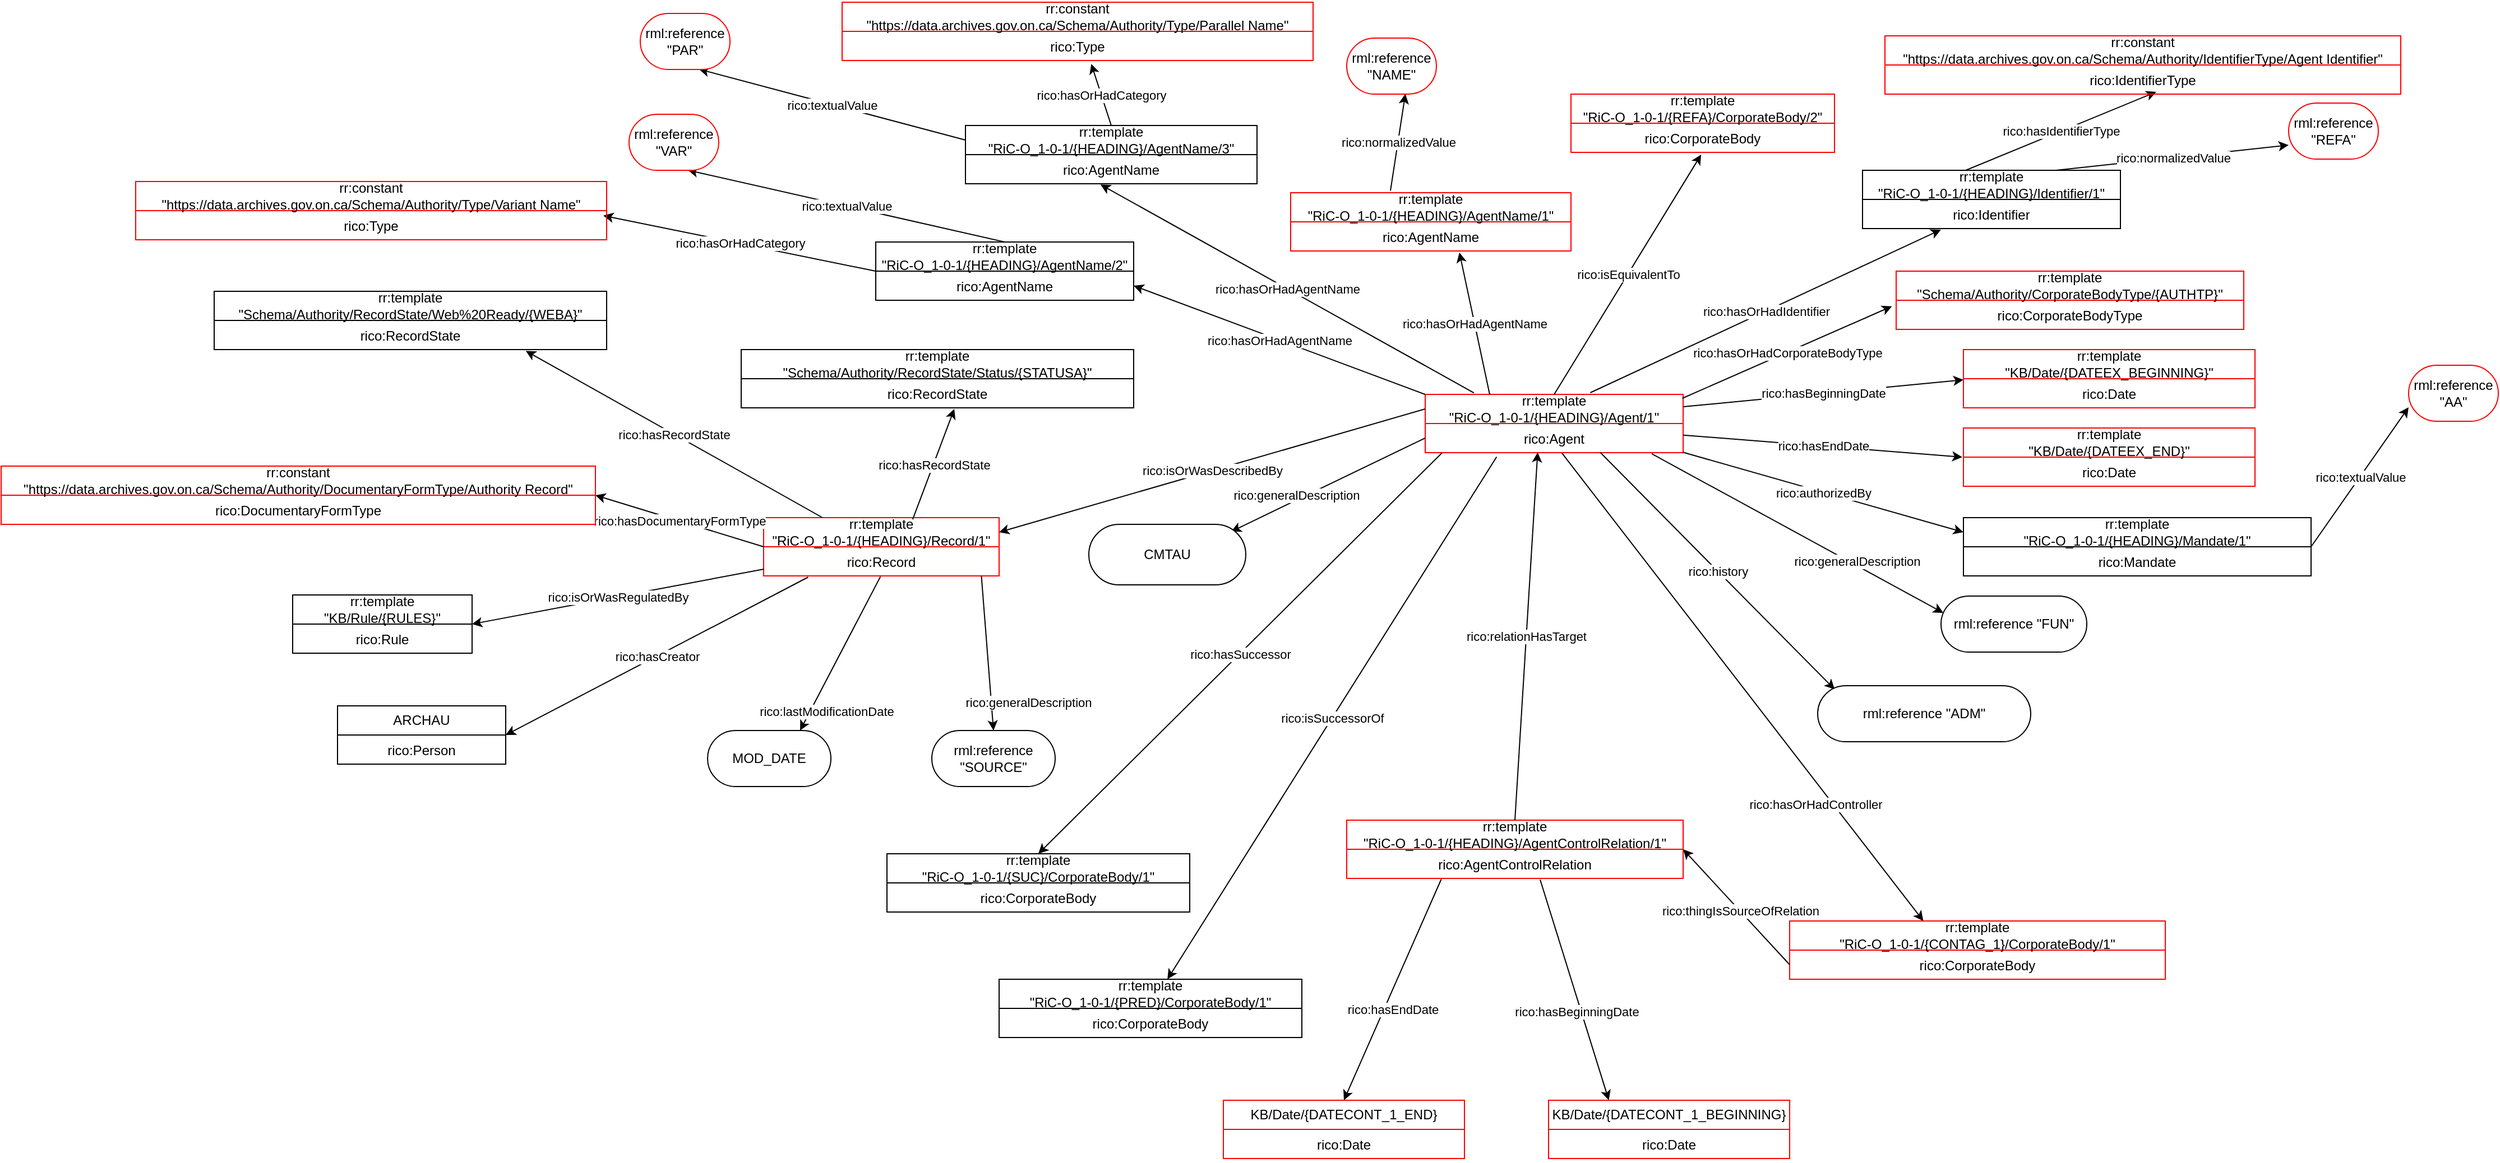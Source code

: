 <mxfile version="24.7.7">
  <diagram name="Page-1" id="JNRxnBV9_3tvGunqLC9R">
    <mxGraphModel dx="3054" dy="566" grid="1" gridSize="10" guides="1" tooltips="1" connect="1" arrows="1" fold="1" page="1" pageScale="1" pageWidth="850" pageHeight="1100" background="#FFFFFF" math="0" shadow="0">
      <root>
        <mxCell id="0" />
        <mxCell id="1" parent="0" />
        <mxCell id="gmwnegnUR_CNORKRYM6Y-1" value="&lt;div&gt;&lt;span style=&quot;background-color: initial;&quot;&gt;rr:template&lt;br&gt;&quot;RiC-O_1-0-1/&lt;/span&gt;{HEADING}/Agent/1&quot;&lt;/div&gt;" style="swimlane;fontStyle=0;childLayout=stackLayout;horizontal=1;startSize=26;fillColor=none;horizontalStack=0;resizeParent=1;resizeParentMax=0;resizeLast=0;collapsible=1;marginBottom=0;whiteSpace=wrap;html=1;strokeColor=#FF0000;" parent="1" vertex="1">
          <mxGeometry x="240" y="370" width="230" height="52" as="geometry" />
        </mxCell>
        <mxCell id="gmwnegnUR_CNORKRYM6Y-2" value="rico:Agent" style="text;strokeColor=none;fillColor=none;align=center;verticalAlign=top;spacingLeft=4;spacingRight=4;overflow=hidden;rotatable=0;points=[[0,0.5],[1,0.5]];portConstraint=eastwest;whiteSpace=wrap;html=1;" parent="gmwnegnUR_CNORKRYM6Y-1" vertex="1">
          <mxGeometry y="26" width="230" height="26" as="geometry" />
        </mxCell>
        <mxCell id="gmwnegnUR_CNORKRYM6Y-10" value="" style="endArrow=classic;html=1;rounded=0;exitX=0.356;exitY=-0.034;exitDx=0;exitDy=0;exitPerimeter=0;entryX=0.654;entryY=0.996;entryDx=0;entryDy=0;entryPerimeter=0;" parent="1" source="iiJ8OJKaNMLrSCaLO3TT-1" target="gmwnegnUR_CNORKRYM6Y-12" edge="1">
          <mxGeometry relative="1" as="geometry">
            <mxPoint x="230" y="180" as="sourcePoint" />
            <mxPoint x="190" y="130" as="targetPoint" />
          </mxGeometry>
        </mxCell>
        <mxCell id="gmwnegnUR_CNORKRYM6Y-11" value="rico:normalizedValue" style="edgeLabel;resizable=0;html=1;;align=center;verticalAlign=middle;" parent="gmwnegnUR_CNORKRYM6Y-10" connectable="0" vertex="1">
          <mxGeometry relative="1" as="geometry" />
        </mxCell>
        <mxCell id="gmwnegnUR_CNORKRYM6Y-12" value="rml:reference &quot;NAME&quot;" style="html=1;whiteSpace=wrap;rounded=1;arcSize=50;strokeColor=#FF0000;" parent="1" vertex="1">
          <mxGeometry x="170" y="52" width="80" height="50" as="geometry" />
        </mxCell>
        <mxCell id="gmwnegnUR_CNORKRYM6Y-13" value="&lt;span style=&quot;background-color: initial;&quot;&gt;rr:template&lt;br&gt;&quot;RiC-O_1-0-1/&lt;/span&gt;{HEADING}/Identifier/1&quot;" style="swimlane;fontStyle=0;childLayout=stackLayout;horizontal=1;startSize=26;fillColor=none;horizontalStack=0;resizeParent=1;resizeParentMax=0;resizeLast=0;collapsible=1;marginBottom=0;whiteSpace=wrap;html=1;" parent="1" vertex="1">
          <mxGeometry x="630" y="170" width="230" height="52" as="geometry">
            <mxRectangle x="981" y="570" width="50" height="40" as="alternateBounds" />
          </mxGeometry>
        </mxCell>
        <mxCell id="gmwnegnUR_CNORKRYM6Y-14" value="rico:Identifier&lt;div&gt;&lt;br&gt;&lt;/div&gt;" style="text;strokeColor=none;fillColor=none;align=center;verticalAlign=top;spacingLeft=4;spacingRight=4;overflow=hidden;rotatable=0;points=[[0,0.5],[1,0.5]];portConstraint=eastwest;whiteSpace=wrap;html=1;" parent="gmwnegnUR_CNORKRYM6Y-13" vertex="1">
          <mxGeometry y="26" width="230" height="26" as="geometry" />
        </mxCell>
        <mxCell id="gmwnegnUR_CNORKRYM6Y-16" value="" style="endArrow=classic;html=1;rounded=0;entryX=0.304;entryY=1.038;entryDx=0;entryDy=0;entryPerimeter=0;exitX=0.64;exitY=-0.029;exitDx=0;exitDy=0;exitPerimeter=0;" parent="1" source="gmwnegnUR_CNORKRYM6Y-1" target="gmwnegnUR_CNORKRYM6Y-14" edge="1">
          <mxGeometry relative="1" as="geometry">
            <mxPoint x="410" y="350" as="sourcePoint" />
            <mxPoint x="490" y="300" as="targetPoint" />
          </mxGeometry>
        </mxCell>
        <mxCell id="gmwnegnUR_CNORKRYM6Y-17" value="rico:hasOrHadIdentifier" style="edgeLabel;resizable=0;html=1;;align=center;verticalAlign=middle;" parent="gmwnegnUR_CNORKRYM6Y-16" connectable="0" vertex="1">
          <mxGeometry relative="1" as="geometry" />
        </mxCell>
        <mxCell id="gmwnegnUR_CNORKRYM6Y-18" value="" style="endArrow=classic;html=1;rounded=0;exitX=0.4;exitY=0;exitDx=0;exitDy=0;exitPerimeter=0;entryX=0.526;entryY=0.923;entryDx=0;entryDy=0;entryPerimeter=0;" parent="1" source="gmwnegnUR_CNORKRYM6Y-13" target="lstVy3rX84DfsURla7Zy-17" edge="1">
          <mxGeometry relative="1" as="geometry">
            <mxPoint x="320" y="60" as="sourcePoint" />
            <mxPoint x="810" y="140" as="targetPoint" />
          </mxGeometry>
        </mxCell>
        <mxCell id="gmwnegnUR_CNORKRYM6Y-19" value="rico:hasIdentifierType" style="edgeLabel;resizable=0;html=1;;align=center;verticalAlign=middle;" parent="gmwnegnUR_CNORKRYM6Y-18" connectable="0" vertex="1">
          <mxGeometry relative="1" as="geometry" />
        </mxCell>
        <mxCell id="iiJ8OJKaNMLrSCaLO3TT-1" value="&lt;div&gt;&lt;span style=&quot;background-color: initial;&quot;&gt;rr:template&lt;br&gt;&quot;RiC-O_1-0-1/&lt;/span&gt;{HEADING}/AgentName/1&quot;&lt;/div&gt;" style="swimlane;fontStyle=0;childLayout=stackLayout;horizontal=1;startSize=26;fillColor=none;horizontalStack=0;resizeParent=1;resizeParentMax=0;resizeLast=0;collapsible=1;marginBottom=0;whiteSpace=wrap;html=1;strokeColor=#FF0000;" parent="1" vertex="1">
          <mxGeometry x="120" y="190" width="250" height="52" as="geometry">
            <mxRectangle x="981" y="570" width="50" height="40" as="alternateBounds" />
          </mxGeometry>
        </mxCell>
        <mxCell id="iiJ8OJKaNMLrSCaLO3TT-2" value="rico:AgentName&lt;div&gt;&lt;br&gt;&lt;/div&gt;" style="text;strokeColor=none;fillColor=none;align=center;verticalAlign=top;spacingLeft=4;spacingRight=4;overflow=hidden;rotatable=0;points=[[0,0.5],[1,0.5]];portConstraint=eastwest;whiteSpace=wrap;html=1;" parent="iiJ8OJKaNMLrSCaLO3TT-1" vertex="1">
          <mxGeometry y="26" width="250" height="26" as="geometry" />
        </mxCell>
        <mxCell id="iiJ8OJKaNMLrSCaLO3TT-3" value="" style="endArrow=classic;html=1;rounded=0;exitX=0.25;exitY=0;exitDx=0;exitDy=0;entryX=0.602;entryY=1.051;entryDx=0;entryDy=0;entryPerimeter=0;" parent="1" source="gmwnegnUR_CNORKRYM6Y-1" target="iiJ8OJKaNMLrSCaLO3TT-2" edge="1">
          <mxGeometry relative="1" as="geometry">
            <mxPoint x="330" y="362" as="sourcePoint" />
            <mxPoint x="280" y="280" as="targetPoint" />
          </mxGeometry>
        </mxCell>
        <mxCell id="iiJ8OJKaNMLrSCaLO3TT-4" value="rico:hasOrHadAgentName" style="edgeLabel;resizable=0;html=1;;align=center;verticalAlign=middle;" parent="iiJ8OJKaNMLrSCaLO3TT-3" connectable="0" vertex="1">
          <mxGeometry relative="1" as="geometry" />
        </mxCell>
        <mxCell id="iiJ8OJKaNMLrSCaLO3TT-5" value="&lt;div&gt;&lt;span style=&quot;background-color: initial;&quot;&gt;rr:template&lt;br&gt;&quot;&lt;/span&gt;&lt;span style=&quot;background-color: initial;&quot;&gt;Schema/Authority/&lt;/span&gt;&lt;span style=&quot;background-color: initial;&quot;&gt;CorporateBodyType&lt;/span&gt;&lt;span style=&quot;background-color: initial;&quot;&gt;/&lt;/span&gt;&lt;span style=&quot;background-color: initial;&quot;&gt;{AUTHTP}&quot;&lt;/span&gt;&lt;/div&gt;" style="swimlane;fontStyle=0;childLayout=stackLayout;horizontal=1;startSize=26;fillColor=none;horizontalStack=0;resizeParent=1;resizeParentMax=0;resizeLast=0;collapsible=1;marginBottom=0;whiteSpace=wrap;html=1;strokeColor=#FF0000;" parent="1" vertex="1">
          <mxGeometry x="660" y="260" width="310" height="52" as="geometry">
            <mxRectangle x="981" y="570" width="50" height="40" as="alternateBounds" />
          </mxGeometry>
        </mxCell>
        <mxCell id="iiJ8OJKaNMLrSCaLO3TT-6" value="rico:CorporateBodyType&lt;div&gt;&lt;br&gt;&lt;/div&gt;" style="text;strokeColor=none;fillColor=none;align=center;verticalAlign=top;spacingLeft=4;spacingRight=4;overflow=hidden;rotatable=0;points=[[0,0.5],[1,0.5]];portConstraint=eastwest;whiteSpace=wrap;html=1;" parent="iiJ8OJKaNMLrSCaLO3TT-5" vertex="1">
          <mxGeometry y="26" width="310" height="26" as="geometry" />
        </mxCell>
        <mxCell id="iiJ8OJKaNMLrSCaLO3TT-7" value="" style="endArrow=classic;html=1;rounded=0;entryX=-0.012;entryY=0.205;entryDx=0;entryDy=0;entryPerimeter=0;exitX=0.997;exitY=0.067;exitDx=0;exitDy=0;exitPerimeter=0;" parent="1" source="gmwnegnUR_CNORKRYM6Y-1" target="iiJ8OJKaNMLrSCaLO3TT-6" edge="1">
          <mxGeometry relative="1" as="geometry">
            <mxPoint x="470" y="390" as="sourcePoint" />
            <mxPoint x="690" y="390" as="targetPoint" />
          </mxGeometry>
        </mxCell>
        <mxCell id="iiJ8OJKaNMLrSCaLO3TT-8" value="rico:hasOrHadCorporateBodyType" style="edgeLabel;resizable=0;html=1;;align=center;verticalAlign=middle;" parent="iiJ8OJKaNMLrSCaLO3TT-7" connectable="0" vertex="1">
          <mxGeometry relative="1" as="geometry" />
        </mxCell>
        <mxCell id="iiJ8OJKaNMLrSCaLO3TT-9" value="" style="endArrow=classic;html=1;rounded=0;exitX=1.001;exitY=0.212;exitDx=0;exitDy=0;exitPerimeter=0;entryX=0;entryY=0.038;entryDx=0;entryDy=0;strokeColor=#000000;entryPerimeter=0;" parent="1" source="gmwnegnUR_CNORKRYM6Y-1" target="iiJ8OJKaNMLrSCaLO3TT-12" edge="1">
          <mxGeometry relative="1" as="geometry">
            <mxPoint x="500" y="400.0" as="sourcePoint" />
            <mxPoint x="720" y="360" as="targetPoint" />
          </mxGeometry>
        </mxCell>
        <mxCell id="iiJ8OJKaNMLrSCaLO3TT-10" value="rico:hasBeginningDate" style="edgeLabel;resizable=0;html=1;;align=center;verticalAlign=middle;" parent="iiJ8OJKaNMLrSCaLO3TT-9" connectable="0" vertex="1">
          <mxGeometry relative="1" as="geometry" />
        </mxCell>
        <mxCell id="iiJ8OJKaNMLrSCaLO3TT-11" value="&lt;span style=&quot;background-color: initial;&quot;&gt;rr:template&lt;br&gt;&lt;/span&gt;&lt;div&gt;&lt;span style=&quot;background-color: initial;&quot;&gt;&quot;KB/Date&lt;/span&gt;&lt;span style=&quot;background-color: initial;&quot;&gt;/{&lt;/span&gt;DATEEX_BEGINNING}&quot;&lt;/div&gt;" style="swimlane;fontStyle=0;childLayout=stackLayout;horizontal=1;startSize=26;fillColor=none;horizontalStack=0;resizeParent=1;resizeParentMax=0;resizeLast=0;collapsible=1;marginBottom=0;whiteSpace=wrap;html=1;strokeColor=#FF0000;" parent="1" vertex="1">
          <mxGeometry x="720" y="330" width="260" height="52" as="geometry" />
        </mxCell>
        <mxCell id="iiJ8OJKaNMLrSCaLO3TT-12" value="rico:Date" style="text;strokeColor=none;fillColor=none;align=center;verticalAlign=top;spacingLeft=4;spacingRight=4;overflow=hidden;rotatable=0;points=[[0,0.5],[1,0.5]];portConstraint=eastwest;whiteSpace=wrap;html=1;" parent="iiJ8OJKaNMLrSCaLO3TT-11" vertex="1">
          <mxGeometry y="26" width="260" height="26" as="geometry" />
        </mxCell>
        <mxCell id="iiJ8OJKaNMLrSCaLO3TT-17" value="" style="endArrow=classic;html=1;rounded=0;exitX=1.001;exitY=0.397;exitDx=0;exitDy=0;exitPerimeter=0;entryX=-0.004;entryY=0;entryDx=0;entryDy=0;entryPerimeter=0;strokeColor=#000000;" parent="1" source="gmwnegnUR_CNORKRYM6Y-2" target="iiJ8OJKaNMLrSCaLO3TT-20" edge="1">
          <mxGeometry relative="1" as="geometry">
            <mxPoint x="480" y="400.0" as="sourcePoint" />
            <mxPoint x="620" y="400" as="targetPoint" />
          </mxGeometry>
        </mxCell>
        <mxCell id="iiJ8OJKaNMLrSCaLO3TT-18" value="rico:hasEndDate" style="edgeLabel;resizable=0;html=1;;align=center;verticalAlign=middle;" parent="iiJ8OJKaNMLrSCaLO3TT-17" connectable="0" vertex="1">
          <mxGeometry relative="1" as="geometry" />
        </mxCell>
        <mxCell id="iiJ8OJKaNMLrSCaLO3TT-19" value="&lt;span style=&quot;background-color: initial;&quot;&gt;rr:template&lt;br&gt;&lt;/span&gt;&lt;div&gt;&lt;span style=&quot;background-color: initial;&quot;&gt;&quot;KB/Date&lt;/span&gt;&lt;span style=&quot;background-color: initial;&quot;&gt;/{&lt;/span&gt;DATEEX_END}&quot;&lt;/div&gt;" style="swimlane;fontStyle=0;childLayout=stackLayout;horizontal=1;startSize=26;fillColor=none;horizontalStack=0;resizeParent=1;resizeParentMax=0;resizeLast=0;collapsible=1;marginBottom=0;whiteSpace=wrap;html=1;strokeColor=#FF0000;" parent="1" vertex="1">
          <mxGeometry x="720" y="400" width="260" height="52" as="geometry" />
        </mxCell>
        <mxCell id="iiJ8OJKaNMLrSCaLO3TT-20" value="rico:Date" style="text;strokeColor=none;fillColor=none;align=center;verticalAlign=top;spacingLeft=4;spacingRight=4;overflow=hidden;rotatable=0;points=[[0,0.5],[1,0.5]];portConstraint=eastwest;whiteSpace=wrap;html=1;" parent="iiJ8OJKaNMLrSCaLO3TT-19" vertex="1">
          <mxGeometry y="26" width="260" height="26" as="geometry" />
        </mxCell>
        <mxCell id="_-RjwaxhbeTWfwVWe4ke-1" value="&lt;span style=&quot;background-color: initial;&quot;&gt;rr:template&lt;br&gt;&quot;RiC-O_1-0-1/&lt;/span&gt;{HEADING}/Mandate/1&quot;" style="swimlane;fontStyle=0;childLayout=stackLayout;horizontal=1;startSize=26;fillColor=none;horizontalStack=0;resizeParent=1;resizeParentMax=0;resizeLast=0;collapsible=1;marginBottom=0;whiteSpace=wrap;html=1;" parent="1" vertex="1">
          <mxGeometry x="720" y="480" width="310" height="52" as="geometry" />
        </mxCell>
        <mxCell id="_-RjwaxhbeTWfwVWe4ke-2" value="rico:Mandate&lt;div&gt;&lt;br&gt;&lt;/div&gt;" style="text;strokeColor=none;fillColor=none;align=center;verticalAlign=top;spacingLeft=4;spacingRight=4;overflow=hidden;rotatable=0;points=[[0,0.5],[1,0.5]];portConstraint=eastwest;whiteSpace=wrap;html=1;" parent="_-RjwaxhbeTWfwVWe4ke-1" vertex="1">
          <mxGeometry y="26" width="310" height="26" as="geometry" />
        </mxCell>
        <mxCell id="_-RjwaxhbeTWfwVWe4ke-3" value="" style="endArrow=classic;html=1;rounded=0;exitX=0.999;exitY=0.987;exitDx=0;exitDy=0;exitPerimeter=0;entryX=0;entryY=0.25;entryDx=0;entryDy=0;" parent="1" source="gmwnegnUR_CNORKRYM6Y-2" target="_-RjwaxhbeTWfwVWe4ke-1" edge="1">
          <mxGeometry relative="1" as="geometry">
            <mxPoint x="490" y="500" as="sourcePoint" />
            <mxPoint x="630" y="500" as="targetPoint" />
          </mxGeometry>
        </mxCell>
        <mxCell id="_-RjwaxhbeTWfwVWe4ke-4" value="rico:authorizedBy" style="edgeLabel;resizable=0;html=1;;align=center;verticalAlign=middle;" parent="_-RjwaxhbeTWfwVWe4ke-3" connectable="0" vertex="1">
          <mxGeometry relative="1" as="geometry" />
        </mxCell>
        <mxCell id="_-RjwaxhbeTWfwVWe4ke-13" value="" style="endArrow=classic;html=1;rounded=0;exitX=0.678;exitY=0.987;exitDx=0;exitDy=0;exitPerimeter=0;entryX=0.08;entryY=0.067;entryDx=0;entryDy=0;entryPerimeter=0;" parent="1" source="gmwnegnUR_CNORKRYM6Y-2" target="_-RjwaxhbeTWfwVWe4ke-15" edge="1">
          <mxGeometry relative="1" as="geometry">
            <mxPoint x="330" y="540" as="sourcePoint" />
            <mxPoint x="600" y="630" as="targetPoint" />
          </mxGeometry>
        </mxCell>
        <mxCell id="_-RjwaxhbeTWfwVWe4ke-14" value="rico:history" style="edgeLabel;resizable=0;html=1;;align=center;verticalAlign=middle;" parent="_-RjwaxhbeTWfwVWe4ke-13" connectable="0" vertex="1">
          <mxGeometry relative="1" as="geometry" />
        </mxCell>
        <mxCell id="_-RjwaxhbeTWfwVWe4ke-15" value="&lt;div&gt;&lt;span style=&quot;background-color: initial;&quot;&gt;rml:reference &quot;&lt;/span&gt;ADM&lt;span style=&quot;background-color: initial;&quot;&gt;&quot;&lt;/span&gt;&lt;/div&gt;" style="html=1;whiteSpace=wrap;rounded=1;arcSize=50;" parent="1" vertex="1">
          <mxGeometry x="590" y="630" width="190" height="50" as="geometry" />
        </mxCell>
        <mxCell id="_-RjwaxhbeTWfwVWe4ke-16" value="" style="endArrow=classic;html=1;rounded=0;exitX=0.53;exitY=1.013;exitDx=0;exitDy=0;exitPerimeter=0;entryX=0.356;entryY=0;entryDx=0;entryDy=0;entryPerimeter=0;" parent="1" source="gmwnegnUR_CNORKRYM6Y-2" target="_-RjwaxhbeTWfwVWe4ke-18" edge="1">
          <mxGeometry relative="1" as="geometry">
            <mxPoint x="250" y="540" as="sourcePoint" />
            <mxPoint x="500" y="690.667" as="targetPoint" />
          </mxGeometry>
        </mxCell>
        <mxCell id="_-RjwaxhbeTWfwVWe4ke-17" value="rico:hasOrHadController" style="edgeLabel;resizable=0;html=1;;align=center;verticalAlign=middle;" parent="_-RjwaxhbeTWfwVWe4ke-16" connectable="0" vertex="1">
          <mxGeometry relative="1" as="geometry">
            <mxPoint x="65" y="104" as="offset" />
          </mxGeometry>
        </mxCell>
        <mxCell id="_-RjwaxhbeTWfwVWe4ke-18" value="&lt;span style=&quot;background-color: initial;&quot;&gt;rr:template&lt;br&gt;&lt;/span&gt;&lt;div&gt;&lt;span style=&quot;background-color: initial;&quot;&gt;&quot;RiC-O_1-0-1/&lt;/span&gt;&lt;span style=&quot;background-color: initial;&quot;&gt;{&lt;/span&gt;CONTAG_1&lt;span style=&quot;background-color: initial;&quot;&gt;}/CorporateBody/1&quot;&lt;/span&gt;&lt;/div&gt;" style="swimlane;fontStyle=0;childLayout=stackLayout;horizontal=1;startSize=26;fillColor=none;horizontalStack=0;resizeParent=1;resizeParentMax=0;resizeLast=0;collapsible=1;marginBottom=0;whiteSpace=wrap;html=1;strokeColor=#FF0000;" parent="1" vertex="1">
          <mxGeometry x="565" y="840" width="335" height="52" as="geometry" />
        </mxCell>
        <mxCell id="_-RjwaxhbeTWfwVWe4ke-19" value="rico:CorporateBody" style="text;strokeColor=none;fillColor=none;align=center;verticalAlign=top;spacingLeft=4;spacingRight=4;overflow=hidden;rotatable=0;points=[[0,0.5],[1,0.5]];portConstraint=eastwest;whiteSpace=wrap;html=1;" parent="_-RjwaxhbeTWfwVWe4ke-18" vertex="1">
          <mxGeometry y="26" width="335" height="26" as="geometry" />
        </mxCell>
        <mxCell id="I4GB3cVhTv-sTvJ7h0Jz-1" value="" style="endArrow=classic;html=1;rounded=0;entryX=0.556;entryY=0;entryDx=0;entryDy=0;entryPerimeter=0;exitX=0.277;exitY=1.145;exitDx=0;exitDy=0;exitPerimeter=0;" parent="1" source="gmwnegnUR_CNORKRYM6Y-2" target="I4GB3cVhTv-sTvJ7h0Jz-3" edge="1">
          <mxGeometry relative="1" as="geometry">
            <mxPoint x="310" y="470" as="sourcePoint" />
            <mxPoint x="170" y="630" as="targetPoint" />
          </mxGeometry>
        </mxCell>
        <mxCell id="I4GB3cVhTv-sTvJ7h0Jz-2" value="rico:isSuccessorOf" style="edgeLabel;resizable=0;html=1;;align=center;verticalAlign=middle;" parent="I4GB3cVhTv-sTvJ7h0Jz-1" connectable="0" vertex="1">
          <mxGeometry relative="1" as="geometry" />
        </mxCell>
        <mxCell id="I4GB3cVhTv-sTvJ7h0Jz-3" value="&lt;div&gt;&lt;span style=&quot;background-color: initial;&quot;&gt;rr:template&lt;br&gt;&lt;/span&gt;&lt;span style=&quot;background-color: initial;&quot;&gt;&quot;RiC-O_1-0-1/&lt;/span&gt;&lt;span style=&quot;background-color: initial;&quot;&gt;{&lt;/span&gt;PRED&lt;span style=&quot;background-color: initial;&quot;&gt;}/CorporateBody/1&quot;&lt;/span&gt;&lt;/div&gt;" style="swimlane;fontStyle=0;childLayout=stackLayout;horizontal=1;startSize=26;fillColor=none;horizontalStack=0;resizeParent=1;resizeParentMax=0;resizeLast=0;collapsible=1;marginBottom=0;whiteSpace=wrap;html=1;strokeColor=#000000;" parent="1" vertex="1">
          <mxGeometry x="-140" y="892" width="270" height="52" as="geometry" />
        </mxCell>
        <mxCell id="I4GB3cVhTv-sTvJ7h0Jz-4" value="rico:CorporateBody" style="text;strokeColor=none;fillColor=none;align=center;verticalAlign=top;spacingLeft=4;spacingRight=4;overflow=hidden;rotatable=0;points=[[0,0.5],[1,0.5]];portConstraint=eastwest;whiteSpace=wrap;html=1;" parent="I4GB3cVhTv-sTvJ7h0Jz-3" vertex="1">
          <mxGeometry y="26" width="270" height="26" as="geometry" />
        </mxCell>
        <mxCell id="I4GB3cVhTv-sTvJ7h0Jz-5" value="" style="endArrow=classic;html=1;rounded=0;exitX=0.065;exitY=1.009;exitDx=0;exitDy=0;entryX=0.5;entryY=0;entryDx=0;entryDy=0;exitPerimeter=0;" parent="1" source="gmwnegnUR_CNORKRYM6Y-2" target="I4GB3cVhTv-sTvJ7h0Jz-7" edge="1">
          <mxGeometry relative="1" as="geometry">
            <mxPoint y="540" as="sourcePoint" />
            <mxPoint x="20" y="570" as="targetPoint" />
          </mxGeometry>
        </mxCell>
        <mxCell id="I4GB3cVhTv-sTvJ7h0Jz-6" value="rico:hasSuccessor" style="edgeLabel;resizable=0;html=1;;align=center;verticalAlign=middle;" parent="I4GB3cVhTv-sTvJ7h0Jz-5" connectable="0" vertex="1">
          <mxGeometry relative="1" as="geometry" />
        </mxCell>
        <mxCell id="I4GB3cVhTv-sTvJ7h0Jz-7" value="&lt;span style=&quot;background-color: initial;&quot;&gt;rr:template&lt;br&gt;&lt;/span&gt;&lt;div&gt;&lt;span style=&quot;background-color: initial;&quot;&gt;&quot;RiC-O_1-0-1/&lt;/span&gt;&lt;span style=&quot;background-color: initial;&quot;&gt;{&lt;/span&gt;SUC&lt;span style=&quot;background-color: initial;&quot;&gt;}/CorporateBody/1&quot;&lt;/span&gt;&lt;/div&gt;" style="swimlane;fontStyle=0;childLayout=stackLayout;horizontal=1;startSize=26;fillColor=none;horizontalStack=0;resizeParent=1;resizeParentMax=0;resizeLast=0;collapsible=1;marginBottom=0;whiteSpace=wrap;html=1;strokeColor=#000000;" parent="1" vertex="1">
          <mxGeometry x="-240" y="780" width="270" height="52" as="geometry" />
        </mxCell>
        <mxCell id="I4GB3cVhTv-sTvJ7h0Jz-8" value="rico:CorporateBody" style="text;strokeColor=none;fillColor=none;align=center;verticalAlign=top;spacingLeft=4;spacingRight=4;overflow=hidden;rotatable=0;points=[[0,0.5],[1,0.5]];portConstraint=eastwest;whiteSpace=wrap;html=1;" parent="I4GB3cVhTv-sTvJ7h0Jz-7" vertex="1">
          <mxGeometry y="26" width="270" height="26" as="geometry" />
        </mxCell>
        <mxCell id="I4GB3cVhTv-sTvJ7h0Jz-9" value="" style="endArrow=classic;html=1;rounded=0;exitX=0.189;exitY=-0.026;exitDx=0;exitDy=0;exitPerimeter=0;entryX=0.463;entryY=1.026;entryDx=0;entryDy=0;entryPerimeter=0;" parent="1" source="gmwnegnUR_CNORKRYM6Y-1" target="I4GB3cVhTv-sTvJ7h0Jz-12" edge="1">
          <mxGeometry relative="1" as="geometry">
            <mxPoint x="177.5" y="382" as="sourcePoint" />
            <mxPoint x="10" y="190" as="targetPoint" />
          </mxGeometry>
        </mxCell>
        <mxCell id="I4GB3cVhTv-sTvJ7h0Jz-10" value="rico:hasOrHadAgentName" style="edgeLabel;resizable=0;html=1;;align=center;verticalAlign=middle;" parent="I4GB3cVhTv-sTvJ7h0Jz-9" connectable="0" vertex="1">
          <mxGeometry relative="1" as="geometry" />
        </mxCell>
        <mxCell id="I4GB3cVhTv-sTvJ7h0Jz-11" value="&lt;div&gt;&lt;span style=&quot;background-color: initial;&quot;&gt;rr:template&lt;br&gt;&quot;RiC-O_1-0-1/&lt;/span&gt;{HEADING}/AgentName/3&quot;&lt;/div&gt;" style="swimlane;fontStyle=0;childLayout=stackLayout;horizontal=1;startSize=26;fillColor=none;horizontalStack=0;resizeParent=1;resizeParentMax=0;resizeLast=0;collapsible=1;marginBottom=0;whiteSpace=wrap;html=1;" parent="1" vertex="1">
          <mxGeometry x="-170" y="130" width="260" height="52" as="geometry">
            <mxRectangle x="981" y="570" width="50" height="40" as="alternateBounds" />
          </mxGeometry>
        </mxCell>
        <mxCell id="I4GB3cVhTv-sTvJ7h0Jz-12" value="rico:AgentName&lt;div&gt;&lt;br&gt;&lt;/div&gt;" style="text;strokeColor=none;fillColor=none;align=center;verticalAlign=top;spacingLeft=4;spacingRight=4;overflow=hidden;rotatable=0;points=[[0,0.5],[1,0.5]];portConstraint=eastwest;whiteSpace=wrap;html=1;" parent="I4GB3cVhTv-sTvJ7h0Jz-11" vertex="1">
          <mxGeometry y="26" width="260" height="26" as="geometry" />
        </mxCell>
        <mxCell id="I4GB3cVhTv-sTvJ7h0Jz-20" value="" style="endArrow=classic;html=1;rounded=0;exitX=0;exitY=0;exitDx=0;exitDy=0;entryX=1;entryY=0.5;entryDx=0;entryDy=0;" parent="1" source="gmwnegnUR_CNORKRYM6Y-1" target="I4GB3cVhTv-sTvJ7h0Jz-23" edge="1">
          <mxGeometry relative="1" as="geometry">
            <mxPoint x="245" y="400" as="sourcePoint" />
            <mxPoint x="-20" y="300" as="targetPoint" />
          </mxGeometry>
        </mxCell>
        <mxCell id="I4GB3cVhTv-sTvJ7h0Jz-21" value="rico:hasOrHadAgentName" style="edgeLabel;resizable=0;html=1;;align=center;verticalAlign=middle;" parent="I4GB3cVhTv-sTvJ7h0Jz-20" connectable="0" vertex="1">
          <mxGeometry relative="1" as="geometry" />
        </mxCell>
        <mxCell id="I4GB3cVhTv-sTvJ7h0Jz-22" value="&lt;div&gt;&lt;span style=&quot;background-color: initial;&quot;&gt;rr:template&lt;br&gt;&quot;RiC-O_1-0-1/&lt;/span&gt;{HEADING}/AgentName/2&quot;&lt;/div&gt;" style="swimlane;fontStyle=0;childLayout=stackLayout;horizontal=1;startSize=26;fillColor=none;horizontalStack=0;resizeParent=1;resizeParentMax=0;resizeLast=0;collapsible=1;marginBottom=0;whiteSpace=wrap;html=1;" parent="1" vertex="1">
          <mxGeometry x="-250" y="234" width="230" height="52" as="geometry">
            <mxRectangle x="981" y="570" width="50" height="40" as="alternateBounds" />
          </mxGeometry>
        </mxCell>
        <mxCell id="I4GB3cVhTv-sTvJ7h0Jz-23" value="rico:AgentName&lt;div&gt;&lt;br&gt;&lt;/div&gt;" style="text;strokeColor=none;fillColor=none;align=center;verticalAlign=top;spacingLeft=4;spacingRight=4;overflow=hidden;rotatable=0;points=[[0,0.5],[1,0.5]];portConstraint=eastwest;whiteSpace=wrap;html=1;" parent="I4GB3cVhTv-sTvJ7h0Jz-22" vertex="1">
          <mxGeometry y="26" width="230" height="26" as="geometry" />
        </mxCell>
        <mxCell id="I4GB3cVhTv-sTvJ7h0Jz-26" value="" style="endArrow=classic;html=1;rounded=0;entryX=0.5;entryY=0;entryDx=0;entryDy=0;exitX=0.925;exitY=1.019;exitDx=0;exitDy=0;exitPerimeter=0;" parent="1" source="I4GB3cVhTv-sTvJ7h0Jz-30" target="I4GB3cVhTv-sTvJ7h0Jz-28" edge="1">
          <mxGeometry relative="1" as="geometry">
            <mxPoint x="-141" y="400" as="sourcePoint" />
            <mxPoint x="-140" y="650" as="targetPoint" />
          </mxGeometry>
        </mxCell>
        <mxCell id="I4GB3cVhTv-sTvJ7h0Jz-27" value="rico:generalDescription" style="edgeLabel;resizable=0;html=1;;align=center;verticalAlign=middle;" parent="I4GB3cVhTv-sTvJ7h0Jz-26" connectable="0" vertex="1">
          <mxGeometry relative="1" as="geometry">
            <mxPoint x="36" y="43" as="offset" />
          </mxGeometry>
        </mxCell>
        <mxCell id="I4GB3cVhTv-sTvJ7h0Jz-28" value="&lt;div&gt;&lt;span style=&quot;background-color: initial;&quot;&gt;rml:reference &quot;&lt;/span&gt;SOURCE&lt;span style=&quot;background-color: initial;&quot;&gt;&quot;&lt;/span&gt;&lt;/div&gt;" style="html=1;whiteSpace=wrap;rounded=1;arcSize=50;" parent="1" vertex="1">
          <mxGeometry x="-200" y="670" width="110" height="50" as="geometry" />
        </mxCell>
        <mxCell id="I4GB3cVhTv-sTvJ7h0Jz-29" value="&lt;span style=&quot;background-color: initial;&quot;&gt;rr:template&lt;br&gt;&quot;RiC-O_1-0-1/&lt;/span&gt;{HEADING}/Record/1&quot;" style="swimlane;fontStyle=0;childLayout=stackLayout;horizontal=1;startSize=26;fillColor=none;horizontalStack=0;resizeParent=1;resizeParentMax=0;resizeLast=0;collapsible=1;marginBottom=0;whiteSpace=wrap;html=1;strokeColor=#FF0000;" parent="1" vertex="1">
          <mxGeometry x="-350" y="480" width="210" height="52" as="geometry" />
        </mxCell>
        <mxCell id="I4GB3cVhTv-sTvJ7h0Jz-30" value="rico:Record" style="text;strokeColor=none;fillColor=none;align=center;verticalAlign=top;spacingLeft=4;spacingRight=4;overflow=hidden;rotatable=0;points=[[0,0.5],[1,0.5]];portConstraint=eastwest;whiteSpace=wrap;html=1;" parent="I4GB3cVhTv-sTvJ7h0Jz-29" vertex="1">
          <mxGeometry y="26" width="210" height="26" as="geometry" />
        </mxCell>
        <mxCell id="I4GB3cVhTv-sTvJ7h0Jz-31" value="" style="endArrow=classic;html=1;rounded=0;exitX=0;exitY=0.25;exitDx=0;exitDy=0;entryX=1;entryY=0.25;entryDx=0;entryDy=0;" parent="1" source="gmwnegnUR_CNORKRYM6Y-1" target="I4GB3cVhTv-sTvJ7h0Jz-29" edge="1">
          <mxGeometry relative="1" as="geometry">
            <mxPoint x="160" y="386" as="sourcePoint" />
            <mxPoint x="-110" y="380" as="targetPoint" />
          </mxGeometry>
        </mxCell>
        <mxCell id="I4GB3cVhTv-sTvJ7h0Jz-32" value="rico:isOrWasDescribedBy" style="edgeLabel;resizable=0;html=1;;align=center;verticalAlign=middle;" parent="I4GB3cVhTv-sTvJ7h0Jz-31" connectable="0" vertex="1">
          <mxGeometry relative="1" as="geometry" />
        </mxCell>
        <mxCell id="I4GB3cVhTv-sTvJ7h0Jz-33" value="" style="endArrow=classic;html=1;rounded=0;exitX=0;exitY=0.5;exitDx=0;exitDy=0;entryX=1;entryY=0.5;entryDx=0;entryDy=0;" parent="1" source="I4GB3cVhTv-sTvJ7h0Jz-29" target="I4GB3cVhTv-sTvJ7h0Jz-35" edge="1">
          <mxGeometry relative="1" as="geometry">
            <mxPoint x="-200" y="364" as="sourcePoint" />
            <mxPoint x="-410" y="410" as="targetPoint" />
          </mxGeometry>
        </mxCell>
        <mxCell id="I4GB3cVhTv-sTvJ7h0Jz-34" value="rico:hasDocumentaryFormType" style="edgeLabel;resizable=0;html=1;;align=center;verticalAlign=middle;" parent="I4GB3cVhTv-sTvJ7h0Jz-33" connectable="0" vertex="1">
          <mxGeometry relative="1" as="geometry" />
        </mxCell>
        <mxCell id="I4GB3cVhTv-sTvJ7h0Jz-35" value="&lt;span style=&quot;background-color: initial;&quot;&gt;rr:constant&lt;br&gt;&lt;/span&gt;&lt;span style=&quot;background-color: initial;&quot;&gt;&quot;&lt;/span&gt;https://data.archives.gov.on.ca&lt;span style=&quot;background-color: initial;&quot;&gt;/Schema/Authority/&lt;/span&gt;DocumentaryFormType&lt;span style=&quot;background-color: initial;&quot;&gt;/&lt;/span&gt;Authority Record&lt;span style=&quot;background-color: initial;&quot;&gt;&quot;&lt;/span&gt;" style="swimlane;fontStyle=0;childLayout=stackLayout;horizontal=1;startSize=26;fillColor=none;horizontalStack=0;resizeParent=1;resizeParentMax=0;resizeLast=0;collapsible=1;marginBottom=0;whiteSpace=wrap;html=1;strokeColor=#FF0000;" parent="1" vertex="1">
          <mxGeometry x="-1030" y="434" width="530" height="52" as="geometry">
            <mxRectangle x="981" y="570" width="50" height="40" as="alternateBounds" />
          </mxGeometry>
        </mxCell>
        <mxCell id="I4GB3cVhTv-sTvJ7h0Jz-36" value="rico:DocumentaryFormType&lt;div&gt;&lt;br&gt;&lt;/div&gt;" style="text;strokeColor=none;fillColor=none;align=center;verticalAlign=top;spacingLeft=4;spacingRight=4;overflow=hidden;rotatable=0;points=[[0,0.5],[1,0.5]];portConstraint=eastwest;whiteSpace=wrap;html=1;" parent="I4GB3cVhTv-sTvJ7h0Jz-35" vertex="1">
          <mxGeometry y="26" width="530" height="26" as="geometry" />
        </mxCell>
        <mxCell id="I4GB3cVhTv-sTvJ7h0Jz-37" value="" style="endArrow=classic;html=1;rounded=0;exitX=0;exitY=0.769;exitDx=0;exitDy=0;exitPerimeter=0;entryX=1;entryY=0.5;entryDx=0;entryDy=0;" parent="1" source="I4GB3cVhTv-sTvJ7h0Jz-30" target="I4GB3cVhTv-sTvJ7h0Jz-39" edge="1">
          <mxGeometry relative="1" as="geometry">
            <mxPoint x="-201" y="382" as="sourcePoint" />
            <mxPoint x="-411" y="470" as="targetPoint" />
          </mxGeometry>
        </mxCell>
        <mxCell id="I4GB3cVhTv-sTvJ7h0Jz-38" value="rico:isOrWasRegulatedBy" style="edgeLabel;resizable=0;html=1;;align=center;verticalAlign=middle;" parent="I4GB3cVhTv-sTvJ7h0Jz-37" connectable="0" vertex="1">
          <mxGeometry relative="1" as="geometry" />
        </mxCell>
        <mxCell id="I4GB3cVhTv-sTvJ7h0Jz-39" value="&lt;div&gt;&lt;span style=&quot;background-color: initial;&quot;&gt;rr:template&lt;/span&gt;&lt;/div&gt;&lt;div&gt;&lt;span style=&quot;background-color: initial;&quot;&gt;&quot;KB/Rule&lt;/span&gt;&lt;span style=&quot;background-color: initial;&quot;&gt;/{&lt;/span&gt;RULES}&quot;&lt;/div&gt;" style="swimlane;fontStyle=0;childLayout=stackLayout;horizontal=1;startSize=26;fillColor=none;horizontalStack=0;resizeParent=1;resizeParentMax=0;resizeLast=0;collapsible=1;marginBottom=0;whiteSpace=wrap;html=1;" parent="1" vertex="1">
          <mxGeometry x="-770" y="549" width="160" height="52" as="geometry" />
        </mxCell>
        <mxCell id="I4GB3cVhTv-sTvJ7h0Jz-40" value="rico:Rule&lt;div&gt;&lt;br&gt;&lt;/div&gt;" style="text;strokeColor=none;fillColor=none;align=center;verticalAlign=top;spacingLeft=4;spacingRight=4;overflow=hidden;rotatable=0;points=[[0,0.5],[1,0.5]];portConstraint=eastwest;whiteSpace=wrap;html=1;" parent="I4GB3cVhTv-sTvJ7h0Jz-39" vertex="1">
          <mxGeometry y="26" width="160" height="26" as="geometry" />
        </mxCell>
        <mxCell id="I4GB3cVhTv-sTvJ7h0Jz-47" value="&lt;div&gt;&lt;div&gt;&lt;span style=&quot;background-color: initial;&quot;&gt;ARCHAU&lt;/span&gt;&lt;br&gt;&lt;/div&gt;&lt;/div&gt;" style="swimlane;fontStyle=0;childLayout=stackLayout;horizontal=1;startSize=26;fillColor=none;horizontalStack=0;resizeParent=1;resizeParentMax=0;resizeLast=0;collapsible=1;marginBottom=0;whiteSpace=wrap;html=1;" parent="1" vertex="1">
          <mxGeometry x="-730" y="648" width="150" height="52" as="geometry" />
        </mxCell>
        <mxCell id="I4GB3cVhTv-sTvJ7h0Jz-48" value="rico:Person" style="text;strokeColor=none;fillColor=none;align=center;verticalAlign=top;spacingLeft=4;spacingRight=4;overflow=hidden;rotatable=0;points=[[0,0.5],[1,0.5]];portConstraint=eastwest;whiteSpace=wrap;html=1;" parent="I4GB3cVhTv-sTvJ7h0Jz-47" vertex="1">
          <mxGeometry y="26" width="150" height="26" as="geometry" />
        </mxCell>
        <mxCell id="kRIpfUrG9O16BsR5oPXA-15" value="" style="endArrow=classic;html=1;rounded=0;entryX=0.75;entryY=0;entryDx=0;entryDy=0;exitX=0.496;exitY=1.026;exitDx=0;exitDy=0;exitPerimeter=0;" parent="1" source="I4GB3cVhTv-sTvJ7h0Jz-30" target="kRIpfUrG9O16BsR5oPXA-17" edge="1">
          <mxGeometry relative="1" as="geometry">
            <mxPoint x="-200" y="520" as="sourcePoint" />
            <mxPoint x="-180" y="660" as="targetPoint" />
          </mxGeometry>
        </mxCell>
        <mxCell id="kRIpfUrG9O16BsR5oPXA-16" value="rico:lastModificationDate" style="edgeLabel;resizable=0;html=1;;align=center;verticalAlign=middle;" parent="kRIpfUrG9O16BsR5oPXA-15" connectable="0" vertex="1">
          <mxGeometry relative="1" as="geometry">
            <mxPoint x="-13" y="51" as="offset" />
          </mxGeometry>
        </mxCell>
        <mxCell id="kRIpfUrG9O16BsR5oPXA-17" value="&lt;div&gt;MOD_DATE&lt;/div&gt;" style="html=1;whiteSpace=wrap;rounded=1;arcSize=50;" parent="1" vertex="1">
          <mxGeometry x="-400" y="670" width="110" height="50" as="geometry" />
        </mxCell>
        <mxCell id="pk83CXQ_J8W3k7jnCZb_-17" value="&lt;span style=&quot;background-color: initial;&quot;&gt;rr:template&lt;br&gt;&lt;/span&gt;&lt;div&gt;&lt;span style=&quot;background-color: initial;&quot;&gt;&quot;RiC-O_1-0-1/&lt;/span&gt;&lt;span style=&quot;background-color: initial;&quot;&gt;{&lt;/span&gt;HEADING&lt;span style=&quot;background-color: initial;&quot;&gt;}/&lt;/span&gt;AgentControlRelation&lt;span style=&quot;background-color: initial;&quot;&gt;/1&quot;&lt;/span&gt;&lt;/div&gt;" style="swimlane;fontStyle=0;childLayout=stackLayout;horizontal=1;startSize=26;fillColor=none;horizontalStack=0;resizeParent=1;resizeParentMax=0;resizeLast=0;collapsible=1;marginBottom=0;whiteSpace=wrap;html=1;strokeColor=#FF0000;" parent="1" vertex="1">
          <mxGeometry x="170" y="750" width="300" height="52" as="geometry" />
        </mxCell>
        <mxCell id="pk83CXQ_J8W3k7jnCZb_-18" value="rico:AgentControlRelation" style="text;strokeColor=none;fillColor=none;align=center;verticalAlign=top;spacingLeft=4;spacingRight=4;overflow=hidden;rotatable=0;points=[[0,0.5],[1,0.5]];portConstraint=eastwest;whiteSpace=wrap;html=1;" parent="pk83CXQ_J8W3k7jnCZb_-17" vertex="1">
          <mxGeometry y="26" width="300" height="26" as="geometry" />
        </mxCell>
        <mxCell id="pk83CXQ_J8W3k7jnCZb_-21" value="" style="endArrow=classic;html=1;rounded=0;entryX=1;entryY=0.5;entryDx=0;entryDy=0;exitX=0;exitY=0.5;exitDx=0;exitDy=0;" parent="1" source="_-RjwaxhbeTWfwVWe4ke-19" target="pk83CXQ_J8W3k7jnCZb_-17" edge="1">
          <mxGeometry relative="1" as="geometry">
            <mxPoint x="670" y="1050" as="sourcePoint" />
            <mxPoint x="560" y="910" as="targetPoint" />
          </mxGeometry>
        </mxCell>
        <mxCell id="pk83CXQ_J8W3k7jnCZb_-22" value="rico:thingIsSourceOfRelation" style="edgeLabel;resizable=0;html=1;;align=center;verticalAlign=middle;" parent="pk83CXQ_J8W3k7jnCZb_-21" connectable="0" vertex="1">
          <mxGeometry relative="1" as="geometry">
            <mxPoint x="3" y="3" as="offset" />
          </mxGeometry>
        </mxCell>
        <mxCell id="pk83CXQ_J8W3k7jnCZb_-23" value="" style="endArrow=classic;html=1;rounded=0;entryX=0.436;entryY=0.99;entryDx=0;entryDy=0;entryPerimeter=0;exitX=0.5;exitY=0;exitDx=0;exitDy=0;" parent="1" source="pk83CXQ_J8W3k7jnCZb_-17" target="gmwnegnUR_CNORKRYM6Y-2" edge="1">
          <mxGeometry relative="1" as="geometry">
            <mxPoint x="500" y="712" as="sourcePoint" />
            <mxPoint x="399.5" y="800" as="targetPoint" />
          </mxGeometry>
        </mxCell>
        <mxCell id="pk83CXQ_J8W3k7jnCZb_-24" value="rico:relationHasTarget" style="edgeLabel;resizable=0;html=1;;align=center;verticalAlign=middle;" parent="pk83CXQ_J8W3k7jnCZb_-23" connectable="0" vertex="1">
          <mxGeometry relative="1" as="geometry" />
        </mxCell>
        <mxCell id="pk83CXQ_J8W3k7jnCZb_-25" value="" style="endArrow=classic;html=1;rounded=0;exitX=0.575;exitY=1.043;exitDx=0;exitDy=0;exitPerimeter=0;entryX=0.25;entryY=0;entryDx=0;entryDy=0;" parent="1" source="pk83CXQ_J8W3k7jnCZb_-18" target="pk83CXQ_J8W3k7jnCZb_-27" edge="1">
          <mxGeometry relative="1" as="geometry">
            <mxPoint x="610" y="892" as="sourcePoint" />
            <mxPoint x="580" y="1030" as="targetPoint" />
          </mxGeometry>
        </mxCell>
        <mxCell id="pk83CXQ_J8W3k7jnCZb_-26" value="rico:hasBeginningDate" style="edgeLabel;resizable=0;html=1;;align=center;verticalAlign=middle;" parent="pk83CXQ_J8W3k7jnCZb_-25" connectable="0" vertex="1">
          <mxGeometry relative="1" as="geometry">
            <mxPoint x="2" y="19" as="offset" />
          </mxGeometry>
        </mxCell>
        <mxCell id="pk83CXQ_J8W3k7jnCZb_-27" value="&lt;div&gt;&lt;span style=&quot;background-color: initial;&quot;&gt;KB/Date&lt;/span&gt;&lt;span style=&quot;background-color: initial;&quot;&gt;/{&lt;/span&gt;DATECONT_1_BEGINNING&lt;span style=&quot;background-color: initial;&quot;&gt;}&lt;/span&gt;&lt;/div&gt;" style="swimlane;fontStyle=0;childLayout=stackLayout;horizontal=1;startSize=26;fillColor=none;horizontalStack=0;resizeParent=1;resizeParentMax=0;resizeLast=0;collapsible=1;marginBottom=0;whiteSpace=wrap;html=1;strokeColor=#FF0000;" parent="1" vertex="1">
          <mxGeometry x="350" y="1000" width="215" height="52" as="geometry" />
        </mxCell>
        <mxCell id="pk83CXQ_J8W3k7jnCZb_-28" value="rico:Date" style="text;strokeColor=none;fillColor=none;align=center;verticalAlign=top;spacingLeft=4;spacingRight=4;overflow=hidden;rotatable=0;points=[[0,0.5],[1,0.5]];portConstraint=eastwest;whiteSpace=wrap;html=1;" parent="pk83CXQ_J8W3k7jnCZb_-27" vertex="1">
          <mxGeometry y="26" width="215" height="26" as="geometry" />
        </mxCell>
        <mxCell id="pk83CXQ_J8W3k7jnCZb_-29" value="" style="endArrow=classic;html=1;rounded=0;entryX=0.5;entryY=0;entryDx=0;entryDy=0;exitX=0.281;exitY=1.029;exitDx=0;exitDy=0;exitPerimeter=0;" parent="1" source="pk83CXQ_J8W3k7jnCZb_-18" target="pk83CXQ_J8W3k7jnCZb_-31" edge="1">
          <mxGeometry relative="1" as="geometry">
            <mxPoint x="540" y="900" as="sourcePoint" />
            <mxPoint x="540" y="1150" as="targetPoint" />
          </mxGeometry>
        </mxCell>
        <mxCell id="pk83CXQ_J8W3k7jnCZb_-30" value="rico:hasEndDate" style="edgeLabel;resizable=0;html=1;;align=center;verticalAlign=middle;" parent="pk83CXQ_J8W3k7jnCZb_-29" connectable="0" vertex="1">
          <mxGeometry relative="1" as="geometry">
            <mxPoint y="18" as="offset" />
          </mxGeometry>
        </mxCell>
        <mxCell id="pk83CXQ_J8W3k7jnCZb_-31" value="&lt;span style=&quot;background-color: initial;&quot;&gt;KB/Date&lt;/span&gt;&lt;span style=&quot;background-color: initial;&quot;&gt;/{&lt;/span&gt;DATECONT_1_END&lt;span style=&quot;background-color: initial;&quot;&gt;}&lt;/span&gt;" style="swimlane;fontStyle=0;childLayout=stackLayout;horizontal=1;startSize=26;fillColor=none;horizontalStack=0;resizeParent=1;resizeParentMax=0;resizeLast=0;collapsible=1;marginBottom=0;whiteSpace=wrap;html=1;strokeColor=#FF0000;" parent="1" vertex="1">
          <mxGeometry x="60" y="1000" width="215" height="52" as="geometry" />
        </mxCell>
        <mxCell id="pk83CXQ_J8W3k7jnCZb_-32" value="rico:Date" style="text;strokeColor=none;fillColor=none;align=center;verticalAlign=top;spacingLeft=4;spacingRight=4;overflow=hidden;rotatable=0;points=[[0,0.5],[1,0.5]];portConstraint=eastwest;whiteSpace=wrap;html=1;" parent="pk83CXQ_J8W3k7jnCZb_-31" vertex="1">
          <mxGeometry y="26" width="215" height="26" as="geometry" />
        </mxCell>
        <mxCell id="lTHjRTAcClQ9bYR0I0Gv-1" value="" style="endArrow=classic;html=1;rounded=0;entryX=0.529;entryY=1.115;entryDx=0;entryDy=0;exitX=0.5;exitY=0;exitDx=0;exitDy=0;entryPerimeter=0;" parent="1" source="I4GB3cVhTv-sTvJ7h0Jz-11" target="lTHjRTAcClQ9bYR0I0Gv-4" edge="1">
          <mxGeometry relative="1" as="geometry">
            <mxPoint x="-100" y="120" as="sourcePoint" />
            <mxPoint x="-220" y="169" as="targetPoint" />
          </mxGeometry>
        </mxCell>
        <mxCell id="lTHjRTAcClQ9bYR0I0Gv-2" value="rico:hasOrHadCategory" style="edgeLabel;resizable=0;html=1;;align=center;verticalAlign=middle;" parent="lTHjRTAcClQ9bYR0I0Gv-1" connectable="0" vertex="1">
          <mxGeometry relative="1" as="geometry" />
        </mxCell>
        <mxCell id="lTHjRTAcClQ9bYR0I0Gv-3" value="rr:constant&lt;br&gt;&quot;https://data.archives.gov.on.ca/Schema/Authority/Type/Parallel Name&quot;" style="swimlane;fontStyle=0;childLayout=stackLayout;horizontal=1;startSize=26;fillColor=none;horizontalStack=0;resizeParent=1;resizeParentMax=0;resizeLast=0;collapsible=1;marginBottom=0;whiteSpace=wrap;html=1;strokeColor=#FF0000;" parent="1" vertex="1">
          <mxGeometry x="-280" y="20" width="420" height="52" as="geometry" />
        </mxCell>
        <mxCell id="lTHjRTAcClQ9bYR0I0Gv-4" value="rico:Type&lt;div&gt;&lt;br&gt;&lt;/div&gt;" style="text;strokeColor=none;fillColor=none;align=center;verticalAlign=top;spacingLeft=4;spacingRight=4;overflow=hidden;rotatable=0;points=[[0,0.5],[1,0.5]];portConstraint=eastwest;whiteSpace=wrap;html=1;" parent="lTHjRTAcClQ9bYR0I0Gv-3" vertex="1">
          <mxGeometry y="26" width="420" height="26" as="geometry" />
        </mxCell>
        <mxCell id="lTHjRTAcClQ9bYR0I0Gv-5" value="" style="endArrow=classic;html=1;rounded=0;exitX=0;exitY=0.5;exitDx=0;exitDy=0;entryX=0.993;entryY=0.171;entryDx=0;entryDy=0;entryPerimeter=0;" parent="1" source="I4GB3cVhTv-sTvJ7h0Jz-22" target="lTHjRTAcClQ9bYR0I0Gv-8" edge="1">
          <mxGeometry relative="1" as="geometry">
            <mxPoint x="-200" y="270" as="sourcePoint" />
            <mxPoint x="-320" y="260" as="targetPoint" />
          </mxGeometry>
        </mxCell>
        <mxCell id="lTHjRTAcClQ9bYR0I0Gv-6" value="rico:hasOrHadCategory" style="edgeLabel;resizable=0;html=1;;align=center;verticalAlign=middle;" parent="lTHjRTAcClQ9bYR0I0Gv-5" connectable="0" vertex="1">
          <mxGeometry relative="1" as="geometry" />
        </mxCell>
        <mxCell id="lTHjRTAcClQ9bYR0I0Gv-7" value="rr:constant&lt;br&gt;&quot;https://data.archives.gov.on.ca/Schema/Authority/Type/Variant Name&quot;" style="swimlane;fontStyle=0;childLayout=stackLayout;horizontal=1;startSize=26;fillColor=none;horizontalStack=0;resizeParent=1;resizeParentMax=0;resizeLast=0;collapsible=1;marginBottom=0;whiteSpace=wrap;html=1;strokeColor=#FF0000;" parent="1" vertex="1">
          <mxGeometry x="-910" y="180" width="420" height="52" as="geometry" />
        </mxCell>
        <mxCell id="lTHjRTAcClQ9bYR0I0Gv-8" value="rico:Type&lt;div&gt;&lt;br&gt;&lt;/div&gt;" style="text;strokeColor=none;fillColor=none;align=center;verticalAlign=top;spacingLeft=4;spacingRight=4;overflow=hidden;rotatable=0;points=[[0,0.5],[1,0.5]];portConstraint=eastwest;whiteSpace=wrap;html=1;" parent="lTHjRTAcClQ9bYR0I0Gv-7" vertex="1">
          <mxGeometry y="26" width="420" height="26" as="geometry" />
        </mxCell>
        <mxCell id="lTHjRTAcClQ9bYR0I0Gv-9" value="" style="endArrow=classic;html=1;rounded=0;exitX=0.25;exitY=0;exitDx=0;exitDy=0;entryX=0.794;entryY=1.045;entryDx=0;entryDy=0;entryPerimeter=0;" parent="1" source="I4GB3cVhTv-sTvJ7h0Jz-29" target="lTHjRTAcClQ9bYR0I0Gv-12" edge="1">
          <mxGeometry relative="1" as="geometry">
            <mxPoint x="-220" y="422" as="sourcePoint" />
            <mxPoint x="-260" y="390" as="targetPoint" />
          </mxGeometry>
        </mxCell>
        <mxCell id="lTHjRTAcClQ9bYR0I0Gv-10" value="rico:hasRecordState" style="edgeLabel;resizable=0;html=1;;align=center;verticalAlign=middle;" parent="lTHjRTAcClQ9bYR0I0Gv-9" connectable="0" vertex="1">
          <mxGeometry relative="1" as="geometry" />
        </mxCell>
        <mxCell id="lTHjRTAcClQ9bYR0I0Gv-11" value="&lt;span style=&quot;background-color: initial;&quot;&gt;rr:template&lt;br&gt;&lt;/span&gt;&lt;div&gt;&lt;span style=&quot;background-color: initial;&quot;&gt;&quot;&lt;/span&gt;Schema/Authority/RecordState/Web%20Ready/&lt;span style=&quot;background-color: initial;&quot;&gt;{&lt;/span&gt;&lt;span style=&quot;background-color: initial;&quot;&gt;WEBA&lt;/span&gt;&lt;span style=&quot;background-color: initial;&quot;&gt;}&quot;&lt;/span&gt;&lt;/div&gt;" style="swimlane;fontStyle=0;childLayout=stackLayout;horizontal=1;startSize=26;fillColor=none;horizontalStack=0;resizeParent=1;resizeParentMax=0;resizeLast=0;collapsible=1;marginBottom=0;whiteSpace=wrap;html=1;" parent="1" vertex="1">
          <mxGeometry x="-840" y="278" width="350" height="52" as="geometry">
            <mxRectangle x="981" y="570" width="50" height="40" as="alternateBounds" />
          </mxGeometry>
        </mxCell>
        <mxCell id="lTHjRTAcClQ9bYR0I0Gv-12" value="rico:RecordState&lt;div&gt;&lt;br&gt;&lt;/div&gt;" style="text;strokeColor=none;fillColor=none;align=center;verticalAlign=top;spacingLeft=4;spacingRight=4;overflow=hidden;rotatable=0;points=[[0,0.5],[1,0.5]];portConstraint=eastwest;whiteSpace=wrap;html=1;" parent="lTHjRTAcClQ9bYR0I0Gv-11" vertex="1">
          <mxGeometry y="26" width="350" height="26" as="geometry" />
        </mxCell>
        <mxCell id="lTHjRTAcClQ9bYR0I0Gv-13" value="&lt;span style=&quot;background-color: initial;&quot;&gt;rr:template&lt;br&gt;&lt;/span&gt;&lt;div&gt;&lt;span style=&quot;background-color: initial;&quot;&gt;&quot;&lt;/span&gt;Schema/Authority/&lt;span style=&quot;background-color: initial;&quot;&gt;RecordState/&lt;/span&gt;&lt;span style=&quot;background-color: initial;&quot;&gt;Status/&lt;/span&gt;&lt;span style=&quot;background-color: initial;&quot;&gt;{&lt;/span&gt;&lt;span style=&quot;background-color: initial;&quot;&gt;STATUSA&lt;/span&gt;&lt;span style=&quot;background-color: initial;&quot;&gt;}&quot;&lt;/span&gt;&lt;/div&gt;" style="swimlane;fontStyle=0;childLayout=stackLayout;horizontal=1;startSize=26;fillColor=none;horizontalStack=0;resizeParent=1;resizeParentMax=0;resizeLast=0;collapsible=1;marginBottom=0;whiteSpace=wrap;html=1;" parent="1" vertex="1">
          <mxGeometry x="-370" y="330" width="350" height="52" as="geometry">
            <mxRectangle x="981" y="570" width="50" height="40" as="alternateBounds" />
          </mxGeometry>
        </mxCell>
        <mxCell id="lTHjRTAcClQ9bYR0I0Gv-14" value="rico:RecordState&lt;div&gt;&lt;br&gt;&lt;/div&gt;" style="text;strokeColor=none;fillColor=none;align=center;verticalAlign=top;spacingLeft=4;spacingRight=4;overflow=hidden;rotatable=0;points=[[0,0.5],[1,0.5]];portConstraint=eastwest;whiteSpace=wrap;html=1;" parent="lTHjRTAcClQ9bYR0I0Gv-13" vertex="1">
          <mxGeometry y="26" width="350" height="26" as="geometry" />
        </mxCell>
        <mxCell id="lTHjRTAcClQ9bYR0I0Gv-15" value="" style="endArrow=classic;html=1;rounded=0;entryX=0.543;entryY=1.038;entryDx=0;entryDy=0;entryPerimeter=0;exitX=0.633;exitY=0.03;exitDx=0;exitDy=0;exitPerimeter=0;" parent="1" source="I4GB3cVhTv-sTvJ7h0Jz-29" target="lTHjRTAcClQ9bYR0I0Gv-14" edge="1">
          <mxGeometry relative="1" as="geometry">
            <mxPoint x="-160" y="420" as="sourcePoint" />
            <mxPoint x="-110" y="380" as="targetPoint" />
          </mxGeometry>
        </mxCell>
        <mxCell id="lTHjRTAcClQ9bYR0I0Gv-16" value="rico:hasRecordState" style="edgeLabel;resizable=0;html=1;;align=center;verticalAlign=middle;" parent="lTHjRTAcClQ9bYR0I0Gv-15" connectable="0" vertex="1">
          <mxGeometry relative="1" as="geometry" />
        </mxCell>
        <mxCell id="QoX8hO-0wcaPtYNZqJav-1" value="&lt;div&gt;&lt;span style=&quot;background-color: initial;&quot;&gt;rml:reference &quot;&lt;/span&gt;FUN&lt;span style=&quot;background-color: initial;&quot;&gt;&quot;&lt;/span&gt;&lt;/div&gt;" style="html=1;whiteSpace=wrap;rounded=1;arcSize=50;" parent="1" vertex="1">
          <mxGeometry x="700" y="550" width="130" height="50" as="geometry" />
        </mxCell>
        <mxCell id="QoX8hO-0wcaPtYNZqJav-2" value="" style="endArrow=classic;html=1;rounded=0;exitX=0.878;exitY=1.038;exitDx=0;exitDy=0;exitPerimeter=0;entryX=0.016;entryY=0.3;entryDx=0;entryDy=0;entryPerimeter=0;" parent="1" source="gmwnegnUR_CNORKRYM6Y-2" target="QoX8hO-0wcaPtYNZqJav-1" edge="1">
          <mxGeometry relative="1" as="geometry">
            <mxPoint x="560" y="443.5" as="sourcePoint" />
            <mxPoint x="690" y="570" as="targetPoint" />
          </mxGeometry>
        </mxCell>
        <mxCell id="QoX8hO-0wcaPtYNZqJav-3" value="rico:generalDescription" style="edgeLabel;resizable=0;html=1;;align=center;verticalAlign=middle;" parent="QoX8hO-0wcaPtYNZqJav-2" connectable="0" vertex="1">
          <mxGeometry relative="1" as="geometry">
            <mxPoint x="53" y="25" as="offset" />
          </mxGeometry>
        </mxCell>
        <mxCell id="xL1iGYVho9wVt_RaPdQn-1" value="" style="endArrow=classic;html=1;rounded=0;entryX=1;entryY=0.5;entryDx=0;entryDy=0;exitX=0.189;exitY=1.043;exitDx=0;exitDy=0;exitPerimeter=0;" parent="1" source="I4GB3cVhTv-sTvJ7h0Jz-30" target="I4GB3cVhTv-sTvJ7h0Jz-47" edge="1">
          <mxGeometry relative="1" as="geometry">
            <mxPoint x="-240" y="510" as="sourcePoint" />
            <mxPoint x="-350" y="570" as="targetPoint" />
          </mxGeometry>
        </mxCell>
        <mxCell id="xL1iGYVho9wVt_RaPdQn-2" value="rico:hasCreator" style="edgeLabel;resizable=0;html=1;;align=center;verticalAlign=middle;" parent="xL1iGYVho9wVt_RaPdQn-1" connectable="0" vertex="1">
          <mxGeometry relative="1" as="geometry" />
        </mxCell>
        <mxCell id="xL1iGYVho9wVt_RaPdQn-3" value="" style="endArrow=classic;html=1;rounded=0;exitX=0;exitY=0.5;exitDx=0;exitDy=0;entryX=0.907;entryY=0.119;entryDx=0;entryDy=0;entryPerimeter=0;" parent="1" source="gmwnegnUR_CNORKRYM6Y-2" target="xL1iGYVho9wVt_RaPdQn-5" edge="1">
          <mxGeometry relative="1" as="geometry">
            <mxPoint x="130" y="434" as="sourcePoint" />
            <mxPoint x="80" y="490" as="targetPoint" />
          </mxGeometry>
        </mxCell>
        <mxCell id="xL1iGYVho9wVt_RaPdQn-4" value="rico:generalDescription" style="edgeLabel;resizable=0;html=1;;align=center;verticalAlign=middle;" parent="xL1iGYVho9wVt_RaPdQn-3" connectable="0" vertex="1">
          <mxGeometry relative="1" as="geometry">
            <mxPoint x="-29" y="9" as="offset" />
          </mxGeometry>
        </mxCell>
        <mxCell id="xL1iGYVho9wVt_RaPdQn-5" value="&lt;div&gt;CMTAU&lt;/div&gt;" style="html=1;whiteSpace=wrap;rounded=1;arcSize=50;" parent="1" vertex="1">
          <mxGeometry x="-60" y="486" width="140" height="54" as="geometry" />
        </mxCell>
        <mxCell id="lstVy3rX84DfsURla7Zy-1" value="rr:template&lt;br&gt;&lt;span style=&quot;background-color: initial;&quot;&gt;&quot;RiC-O_1-0-1/{REFA}/CorporateBody/2&quot;&lt;/span&gt;" style="swimlane;fontStyle=0;childLayout=stackLayout;horizontal=1;startSize=26;fillColor=none;horizontalStack=0;resizeParent=1;resizeParentMax=0;resizeLast=0;collapsible=1;marginBottom=0;whiteSpace=wrap;html=1;strokeColor=#FF0000;" parent="1" vertex="1">
          <mxGeometry x="370" y="102" width="235" height="52" as="geometry" />
        </mxCell>
        <mxCell id="lstVy3rX84DfsURla7Zy-2" value="rico:CorporateBody" style="text;strokeColor=none;fillColor=none;align=center;verticalAlign=top;spacingLeft=4;spacingRight=4;overflow=hidden;rotatable=0;points=[[0,0.5],[1,0.5]];portConstraint=eastwest;whiteSpace=wrap;html=1;" parent="lstVy3rX84DfsURla7Zy-1" vertex="1">
          <mxGeometry y="26" width="235" height="26" as="geometry" />
        </mxCell>
        <mxCell id="lstVy3rX84DfsURla7Zy-14" value="" style="endArrow=classic;html=1;rounded=0;entryX=0.494;entryY=1.077;entryDx=0;entryDy=0;entryPerimeter=0;exitX=0.5;exitY=0;exitDx=0;exitDy=0;" parent="1" source="gmwnegnUR_CNORKRYM6Y-1" target="lstVy3rX84DfsURla7Zy-2" edge="1">
          <mxGeometry relative="1" as="geometry">
            <mxPoint x="410" y="310" as="sourcePoint" />
            <mxPoint x="570" y="310" as="targetPoint" />
          </mxGeometry>
        </mxCell>
        <mxCell id="lstVy3rX84DfsURla7Zy-15" value="rico:isEquivalentTo" style="edgeLabel;resizable=0;html=1;;align=center;verticalAlign=middle;" parent="lstVy3rX84DfsURla7Zy-14" connectable="0" vertex="1">
          <mxGeometry relative="1" as="geometry" />
        </mxCell>
        <mxCell id="lstVy3rX84DfsURla7Zy-16" value="rr:constant&lt;br&gt;&quot;https://data.archives.gov.on.ca/Schema/Authority/IdentifierType/Agent Identifier&quot;" style="swimlane;fontStyle=0;childLayout=stackLayout;horizontal=1;startSize=26;fillColor=none;horizontalStack=0;resizeParent=1;resizeParentMax=0;resizeLast=0;collapsible=1;marginBottom=0;whiteSpace=wrap;html=1;strokeColor=#FF0000;" parent="1" vertex="1">
          <mxGeometry x="650" y="50" width="460" height="52" as="geometry">
            <mxRectangle x="981" y="570" width="50" height="40" as="alternateBounds" />
          </mxGeometry>
        </mxCell>
        <mxCell id="lstVy3rX84DfsURla7Zy-17" value="rico:IdentifierType&lt;div&gt;&lt;br&gt;&lt;/div&gt;" style="text;strokeColor=none;fillColor=none;align=center;verticalAlign=top;spacingLeft=4;spacingRight=4;overflow=hidden;rotatable=0;points=[[0,0.5],[1,0.5]];portConstraint=eastwest;whiteSpace=wrap;html=1;" parent="lstVy3rX84DfsURla7Zy-16" vertex="1">
          <mxGeometry y="26" width="460" height="26" as="geometry" />
        </mxCell>
        <mxCell id="lstVy3rX84DfsURla7Zy-30" value="" style="endArrow=classic;html=1;rounded=0;exitX=0.75;exitY=0;exitDx=0;exitDy=0;entryX=0;entryY=0.75;entryDx=0;entryDy=0;" parent="1" source="gmwnegnUR_CNORKRYM6Y-13" target="lstVy3rX84DfsURla7Zy-32" edge="1">
          <mxGeometry relative="1" as="geometry">
            <mxPoint x="1109" y="222" as="sourcePoint" />
            <mxPoint x="1090" y="164" as="targetPoint" />
          </mxGeometry>
        </mxCell>
        <mxCell id="lstVy3rX84DfsURla7Zy-31" value="rico:normalizedValue" style="edgeLabel;resizable=0;html=1;;align=center;verticalAlign=middle;" parent="lstVy3rX84DfsURla7Zy-30" connectable="0" vertex="1">
          <mxGeometry relative="1" as="geometry" />
        </mxCell>
        <mxCell id="lstVy3rX84DfsURla7Zy-32" value="rml:reference &quot;REFA&quot;" style="html=1;whiteSpace=wrap;rounded=1;arcSize=50;strokeColor=#FF0000;" parent="1" vertex="1">
          <mxGeometry x="1010" y="110" width="80" height="50" as="geometry" />
        </mxCell>
        <mxCell id="lstVy3rX84DfsURla7Zy-33" value="" style="endArrow=classic;html=1;rounded=0;exitX=1;exitY=0.5;exitDx=0;exitDy=0;entryX=0;entryY=0.75;entryDx=0;entryDy=0;" parent="1" source="_-RjwaxhbeTWfwVWe4ke-1" target="lstVy3rX84DfsURla7Zy-35" edge="1">
          <mxGeometry relative="1" as="geometry">
            <mxPoint x="990" y="460" as="sourcePoint" />
            <mxPoint x="1277" y="454" as="targetPoint" />
          </mxGeometry>
        </mxCell>
        <mxCell id="lstVy3rX84DfsURla7Zy-34" value="rico:textualValue" style="edgeLabel;resizable=0;html=1;;align=center;verticalAlign=middle;" parent="lstVy3rX84DfsURla7Zy-33" connectable="0" vertex="1">
          <mxGeometry relative="1" as="geometry" />
        </mxCell>
        <mxCell id="lstVy3rX84DfsURla7Zy-35" value="rml:reference &quot;AA&quot;" style="html=1;whiteSpace=wrap;rounded=1;arcSize=50;strokeColor=#FF0000;" parent="1" vertex="1">
          <mxGeometry x="1117" y="344" width="80" height="50" as="geometry" />
        </mxCell>
        <mxCell id="lstVy3rX84DfsURla7Zy-36" value="" style="endArrow=classic;html=1;rounded=0;exitX=0.5;exitY=0;exitDx=0;exitDy=0;entryX=0.654;entryY=0.996;entryDx=0;entryDy=0;entryPerimeter=0;" parent="1" source="I4GB3cVhTv-sTvJ7h0Jz-22" target="lstVy3rX84DfsURla7Zy-38" edge="1">
          <mxGeometry relative="1" as="geometry">
            <mxPoint x="-336" y="216" as="sourcePoint" />
            <mxPoint x="-355" y="158" as="targetPoint" />
          </mxGeometry>
        </mxCell>
        <mxCell id="lstVy3rX84DfsURla7Zy-37" value="rico:textualValue" style="edgeLabel;resizable=0;html=1;;align=center;verticalAlign=middle;" parent="lstVy3rX84DfsURla7Zy-36" connectable="0" vertex="1">
          <mxGeometry relative="1" as="geometry" />
        </mxCell>
        <mxCell id="lstVy3rX84DfsURla7Zy-38" value="rml:reference &quot;VAR&quot;" style="html=1;whiteSpace=wrap;rounded=1;arcSize=50;strokeColor=#FF0000;" parent="1" vertex="1">
          <mxGeometry x="-470" y="120" width="80" height="50" as="geometry" />
        </mxCell>
        <mxCell id="lstVy3rX84DfsURla7Zy-39" value="" style="endArrow=classic;html=1;rounded=0;entryX=0.654;entryY=0.996;entryDx=0;entryDy=0;entryPerimeter=0;exitX=0;exitY=0.25;exitDx=0;exitDy=0;" parent="1" source="I4GB3cVhTv-sTvJ7h0Jz-11" target="lstVy3rX84DfsURla7Zy-41" edge="1">
          <mxGeometry relative="1" as="geometry">
            <mxPoint x="-255" y="109" as="sourcePoint" />
            <mxPoint x="-430" y="121" as="targetPoint" />
          </mxGeometry>
        </mxCell>
        <mxCell id="lstVy3rX84DfsURla7Zy-40" value="rico:textualValue" style="edgeLabel;resizable=0;html=1;;align=center;verticalAlign=middle;" parent="lstVy3rX84DfsURla7Zy-39" connectable="0" vertex="1">
          <mxGeometry relative="1" as="geometry" />
        </mxCell>
        <mxCell id="lstVy3rX84DfsURla7Zy-41" value="rml:reference &quot;PAR&quot;" style="html=1;whiteSpace=wrap;rounded=1;arcSize=50;strokeColor=#FF0000;" parent="1" vertex="1">
          <mxGeometry x="-460" y="30" width="80" height="50" as="geometry" />
        </mxCell>
      </root>
    </mxGraphModel>
  </diagram>
</mxfile>
